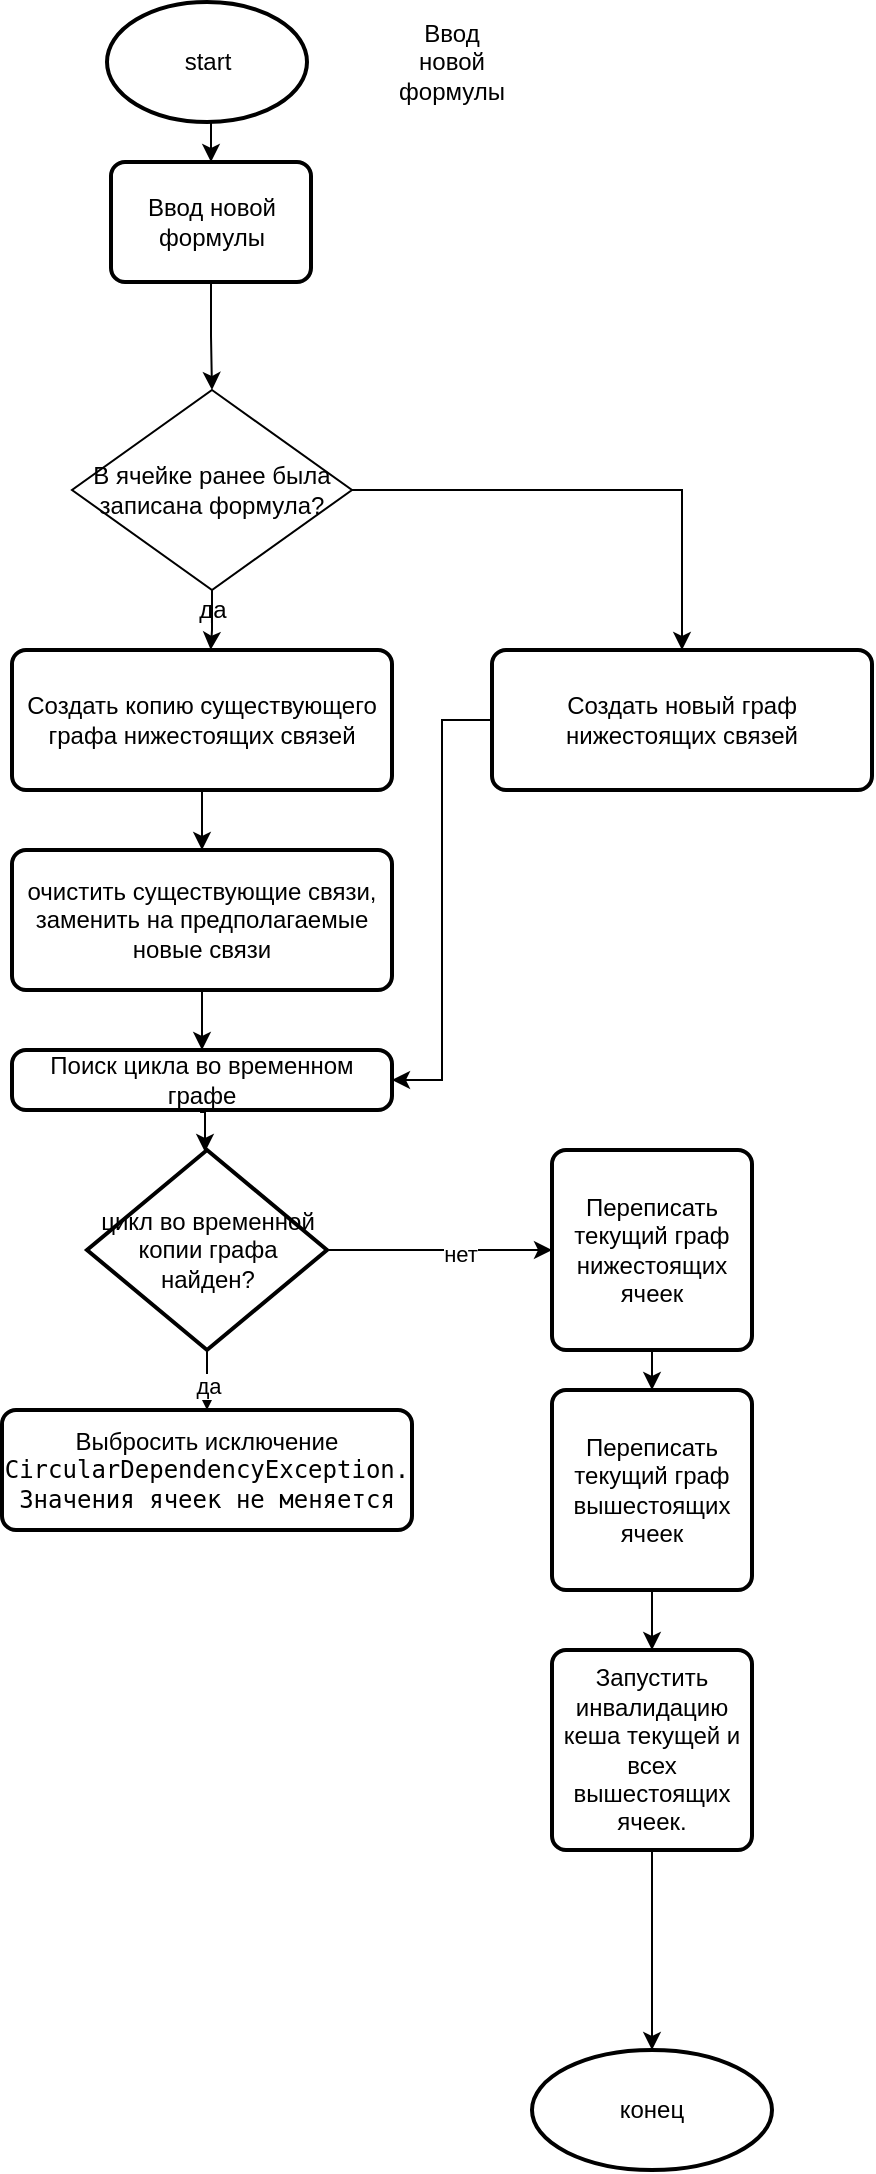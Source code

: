 <mxfile version="20.3.0" type="device"><diagram id="C5RBs43oDa-KdzZeNtuy" name="Page-1"><mxGraphModel dx="1348" dy="878" grid="1" gridSize="10" guides="1" tooltips="1" connect="1" arrows="1" fold="1" page="1" pageScale="1" pageWidth="827" pageHeight="1169" math="0" shadow="0"><root><mxCell id="WIyWlLk6GJQsqaUBKTNV-0"/><mxCell id="WIyWlLk6GJQsqaUBKTNV-1" parent="WIyWlLk6GJQsqaUBKTNV-0"/><mxCell id="7Oava_8hdGPEssJIUbbD-33" style="edgeStyle=orthogonalEdgeStyle;rounded=0;orthogonalLoop=1;jettySize=auto;html=1;exitX=0.5;exitY=1;exitDx=0;exitDy=0;exitPerimeter=0;entryX=0.5;entryY=0;entryDx=0;entryDy=0;" parent="WIyWlLk6GJQsqaUBKTNV-1" source="7Oava_8hdGPEssJIUbbD-1" target="7Oava_8hdGPEssJIUbbD-3" edge="1"><mxGeometry relative="1" as="geometry"/></mxCell><mxCell id="7Oava_8hdGPEssJIUbbD-1" value="start" style="strokeWidth=2;html=1;shape=mxgraph.flowchart.start_1;whiteSpace=wrap;" parent="WIyWlLk6GJQsqaUBKTNV-1" vertex="1"><mxGeometry x="57.5" y="6" width="100" height="60" as="geometry"/></mxCell><mxCell id="7Oava_8hdGPEssJIUbbD-32" style="edgeStyle=orthogonalEdgeStyle;rounded=0;orthogonalLoop=1;jettySize=auto;html=1;entryX=0.5;entryY=0;entryDx=0;entryDy=0;" parent="WIyWlLk6GJQsqaUBKTNV-1" source="7Oava_8hdGPEssJIUbbD-3" target="7Oava_8hdGPEssJIUbbD-4" edge="1"><mxGeometry relative="1" as="geometry"/></mxCell><mxCell id="7Oava_8hdGPEssJIUbbD-3" value="Ввод новой формулы " style="rounded=1;whiteSpace=wrap;html=1;absoluteArcSize=1;arcSize=14;strokeWidth=2;" parent="WIyWlLk6GJQsqaUBKTNV-1" vertex="1"><mxGeometry x="59.5" y="86" width="100" height="60" as="geometry"/></mxCell><mxCell id="7Oava_8hdGPEssJIUbbD-15" style="edgeStyle=orthogonalEdgeStyle;rounded=0;orthogonalLoop=1;jettySize=auto;html=1;entryX=0.523;entryY=-0.002;entryDx=0;entryDy=0;entryPerimeter=0;" parent="WIyWlLk6GJQsqaUBKTNV-1" source="7Oava_8hdGPEssJIUbbD-4" target="7Oava_8hdGPEssJIUbbD-6" edge="1"><mxGeometry relative="1" as="geometry"/></mxCell><mxCell id="7Oava_8hdGPEssJIUbbD-31" style="edgeStyle=orthogonalEdgeStyle;rounded=0;orthogonalLoop=1;jettySize=auto;html=1;" parent="WIyWlLk6GJQsqaUBKTNV-1" source="7Oava_8hdGPEssJIUbbD-4" target="7Oava_8hdGPEssJIUbbD-29" edge="1"><mxGeometry relative="1" as="geometry"/></mxCell><mxCell id="7Oava_8hdGPEssJIUbbD-4" value="В ячейке ранее была записана формула?" style="rhombus;whiteSpace=wrap;html=1;" parent="WIyWlLk6GJQsqaUBKTNV-1" vertex="1"><mxGeometry x="40" y="200" width="140" height="100" as="geometry"/></mxCell><mxCell id="7Oava_8hdGPEssJIUbbD-16" style="edgeStyle=orthogonalEdgeStyle;rounded=0;orthogonalLoop=1;jettySize=auto;html=1;entryX=0.5;entryY=0;entryDx=0;entryDy=0;" parent="WIyWlLk6GJQsqaUBKTNV-1" source="7Oava_8hdGPEssJIUbbD-6" target="7Oava_8hdGPEssJIUbbD-9" edge="1"><mxGeometry relative="1" as="geometry"/></mxCell><mxCell id="7Oava_8hdGPEssJIUbbD-6" value="Создать копию существующего графа нижестоящих связей" style="rounded=1;whiteSpace=wrap;html=1;absoluteArcSize=1;arcSize=14;strokeWidth=2;" parent="WIyWlLk6GJQsqaUBKTNV-1" vertex="1"><mxGeometry x="10" y="330" width="190" height="70" as="geometry"/></mxCell><mxCell id="7Oava_8hdGPEssJIUbbD-17" style="edgeStyle=orthogonalEdgeStyle;rounded=0;orthogonalLoop=1;jettySize=auto;html=1;entryX=0.5;entryY=0;entryDx=0;entryDy=0;" parent="WIyWlLk6GJQsqaUBKTNV-1" source="7Oava_8hdGPEssJIUbbD-9" target="7Oava_8hdGPEssJIUbbD-10" edge="1"><mxGeometry relative="1" as="geometry"/></mxCell><mxCell id="7Oava_8hdGPEssJIUbbD-9" value="очистить существующие связи, заменить на предполагаемые новые связи" style="rounded=1;whiteSpace=wrap;html=1;absoluteArcSize=1;arcSize=14;strokeWidth=2;" parent="WIyWlLk6GJQsqaUBKTNV-1" vertex="1"><mxGeometry x="10" y="430" width="190" height="70" as="geometry"/></mxCell><mxCell id="7Oava_8hdGPEssJIUbbD-18" style="edgeStyle=orthogonalEdgeStyle;rounded=0;orthogonalLoop=1;jettySize=auto;html=1;entryX=0.5;entryY=0;entryDx=0;entryDy=0;entryPerimeter=0;" parent="WIyWlLk6GJQsqaUBKTNV-1" edge="1"><mxGeometry relative="1" as="geometry"><mxPoint x="104.029" y="561" as="sourcePoint"/><mxPoint x="106.5" y="581" as="targetPoint"/></mxGeometry></mxCell><mxCell id="7Oava_8hdGPEssJIUbbD-10" value="Поиск цикла во временном графе" style="rounded=1;whiteSpace=wrap;html=1;absoluteArcSize=1;arcSize=14;strokeWidth=2;" parent="WIyWlLk6GJQsqaUBKTNV-1" vertex="1"><mxGeometry x="10" y="530" width="190" height="30" as="geometry"/></mxCell><mxCell id="7Oava_8hdGPEssJIUbbD-13" style="edgeStyle=orthogonalEdgeStyle;rounded=0;orthogonalLoop=1;jettySize=auto;html=1;exitX=0.5;exitY=1;exitDx=0;exitDy=0;exitPerimeter=0;entryX=0.5;entryY=0;entryDx=0;entryDy=0;" parent="WIyWlLk6GJQsqaUBKTNV-1" source="7Oava_8hdGPEssJIUbbD-11" target="7Oava_8hdGPEssJIUbbD-12" edge="1"><mxGeometry relative="1" as="geometry"/></mxCell><mxCell id="7Oava_8hdGPEssJIUbbD-14" value="да" style="edgeLabel;html=1;align=center;verticalAlign=middle;resizable=0;points=[];" parent="7Oava_8hdGPEssJIUbbD-13" vertex="1" connectable="0"><mxGeometry x="0.155" relative="1" as="geometry"><mxPoint as="offset"/></mxGeometry></mxCell><mxCell id="7Oava_8hdGPEssJIUbbD-22" style="edgeStyle=orthogonalEdgeStyle;rounded=0;orthogonalLoop=1;jettySize=auto;html=1;entryX=0;entryY=0.5;entryDx=0;entryDy=0;" parent="WIyWlLk6GJQsqaUBKTNV-1" source="7Oava_8hdGPEssJIUbbD-11" target="7Oava_8hdGPEssJIUbbD-19" edge="1"><mxGeometry relative="1" as="geometry"/></mxCell><mxCell id="7Oava_8hdGPEssJIUbbD-27" value="нет" style="edgeLabel;html=1;align=center;verticalAlign=middle;resizable=0;points=[];" parent="7Oava_8hdGPEssJIUbbD-22" vertex="1" connectable="0"><mxGeometry x="0.182" y="-2" relative="1" as="geometry"><mxPoint as="offset"/></mxGeometry></mxCell><mxCell id="7Oava_8hdGPEssJIUbbD-11" value="цикл во временной копии графа найден?" style="strokeWidth=2;html=1;shape=mxgraph.flowchart.decision;whiteSpace=wrap;" parent="WIyWlLk6GJQsqaUBKTNV-1" vertex="1"><mxGeometry x="47.5" y="580" width="120" height="100" as="geometry"/></mxCell><mxCell id="7Oava_8hdGPEssJIUbbD-12" value="Выбросить исключение &lt;code class=&quot;code-inline code-inline_theme_light&quot;&gt;CircularDependencyException. Значения ячеек не меняется&lt;br&gt;&lt;/code&gt;" style="rounded=1;whiteSpace=wrap;html=1;absoluteArcSize=1;arcSize=14;strokeWidth=2;" parent="WIyWlLk6GJQsqaUBKTNV-1" vertex="1"><mxGeometry x="5" y="710" width="205" height="60" as="geometry"/></mxCell><mxCell id="7Oava_8hdGPEssJIUbbD-23" style="edgeStyle=orthogonalEdgeStyle;rounded=0;orthogonalLoop=1;jettySize=auto;html=1;entryX=0.5;entryY=0;entryDx=0;entryDy=0;" parent="WIyWlLk6GJQsqaUBKTNV-1" source="7Oava_8hdGPEssJIUbbD-19" target="7Oava_8hdGPEssJIUbbD-21" edge="1"><mxGeometry relative="1" as="geometry"/></mxCell><mxCell id="7Oava_8hdGPEssJIUbbD-19" value="Переписать текущий граф нижестоящих ячеек" style="rounded=1;whiteSpace=wrap;html=1;absoluteArcSize=1;arcSize=14;strokeWidth=2;" parent="WIyWlLk6GJQsqaUBKTNV-1" vertex="1"><mxGeometry x="280" y="580" width="100" height="100" as="geometry"/></mxCell><mxCell id="7Oava_8hdGPEssJIUbbD-26" value="" style="edgeStyle=orthogonalEdgeStyle;rounded=0;orthogonalLoop=1;jettySize=auto;html=1;" parent="WIyWlLk6GJQsqaUBKTNV-1" source="7Oava_8hdGPEssJIUbbD-20" target="7Oava_8hdGPEssJIUbbD-25" edge="1"><mxGeometry relative="1" as="geometry"/></mxCell><mxCell id="7Oava_8hdGPEssJIUbbD-20" value="Запустить инвалидацию кеша текущей и всех вышестоящих ячеек." style="rounded=1;whiteSpace=wrap;html=1;absoluteArcSize=1;arcSize=14;strokeWidth=2;" parent="WIyWlLk6GJQsqaUBKTNV-1" vertex="1"><mxGeometry x="280" y="830" width="100" height="100" as="geometry"/></mxCell><mxCell id="7Oava_8hdGPEssJIUbbD-24" style="edgeStyle=orthogonalEdgeStyle;rounded=0;orthogonalLoop=1;jettySize=auto;html=1;entryX=0.5;entryY=0;entryDx=0;entryDy=0;" parent="WIyWlLk6GJQsqaUBKTNV-1" source="7Oava_8hdGPEssJIUbbD-21" target="7Oava_8hdGPEssJIUbbD-20" edge="1"><mxGeometry relative="1" as="geometry"/></mxCell><mxCell id="7Oava_8hdGPEssJIUbbD-21" value="Переписать текущий граф вышестоящих ячеек" style="rounded=1;whiteSpace=wrap;html=1;absoluteArcSize=1;arcSize=14;strokeWidth=2;" parent="WIyWlLk6GJQsqaUBKTNV-1" vertex="1"><mxGeometry x="280" y="700" width="100" height="100" as="geometry"/></mxCell><mxCell id="7Oava_8hdGPEssJIUbbD-25" value="конец" style="ellipse;whiteSpace=wrap;html=1;rounded=1;arcSize=14;strokeWidth=2;" parent="WIyWlLk6GJQsqaUBKTNV-1" vertex="1"><mxGeometry x="270" y="1030" width="120" height="60" as="geometry"/></mxCell><mxCell id="7Oava_8hdGPEssJIUbbD-28" value="да" style="text;html=1;align=center;verticalAlign=middle;resizable=0;points=[];autosize=1;strokeColor=none;fillColor=none;" parent="WIyWlLk6GJQsqaUBKTNV-1" vertex="1"><mxGeometry x="90" y="295" width="40" height="30" as="geometry"/></mxCell><mxCell id="7Oava_8hdGPEssJIUbbD-30" style="edgeStyle=orthogonalEdgeStyle;rounded=0;orthogonalLoop=1;jettySize=auto;html=1;entryX=1;entryY=0.5;entryDx=0;entryDy=0;" parent="WIyWlLk6GJQsqaUBKTNV-1" source="7Oava_8hdGPEssJIUbbD-29" target="7Oava_8hdGPEssJIUbbD-10" edge="1"><mxGeometry relative="1" as="geometry"/></mxCell><mxCell id="7Oava_8hdGPEssJIUbbD-29" value="Создать новый граф нижестоящих связей" style="rounded=1;whiteSpace=wrap;html=1;absoluteArcSize=1;arcSize=14;strokeWidth=2;" parent="WIyWlLk6GJQsqaUBKTNV-1" vertex="1"><mxGeometry x="250" y="330" width="190" height="70" as="geometry"/></mxCell><mxCell id="Qv2Z9dQNDROZ6sKthKRc-0" value="Ввод новой формулы" style="text;html=1;strokeColor=none;fillColor=none;align=center;verticalAlign=middle;whiteSpace=wrap;rounded=0;" vertex="1" parent="WIyWlLk6GJQsqaUBKTNV-1"><mxGeometry x="200" y="21" width="60" height="30" as="geometry"/></mxCell></root></mxGraphModel></diagram></mxfile>